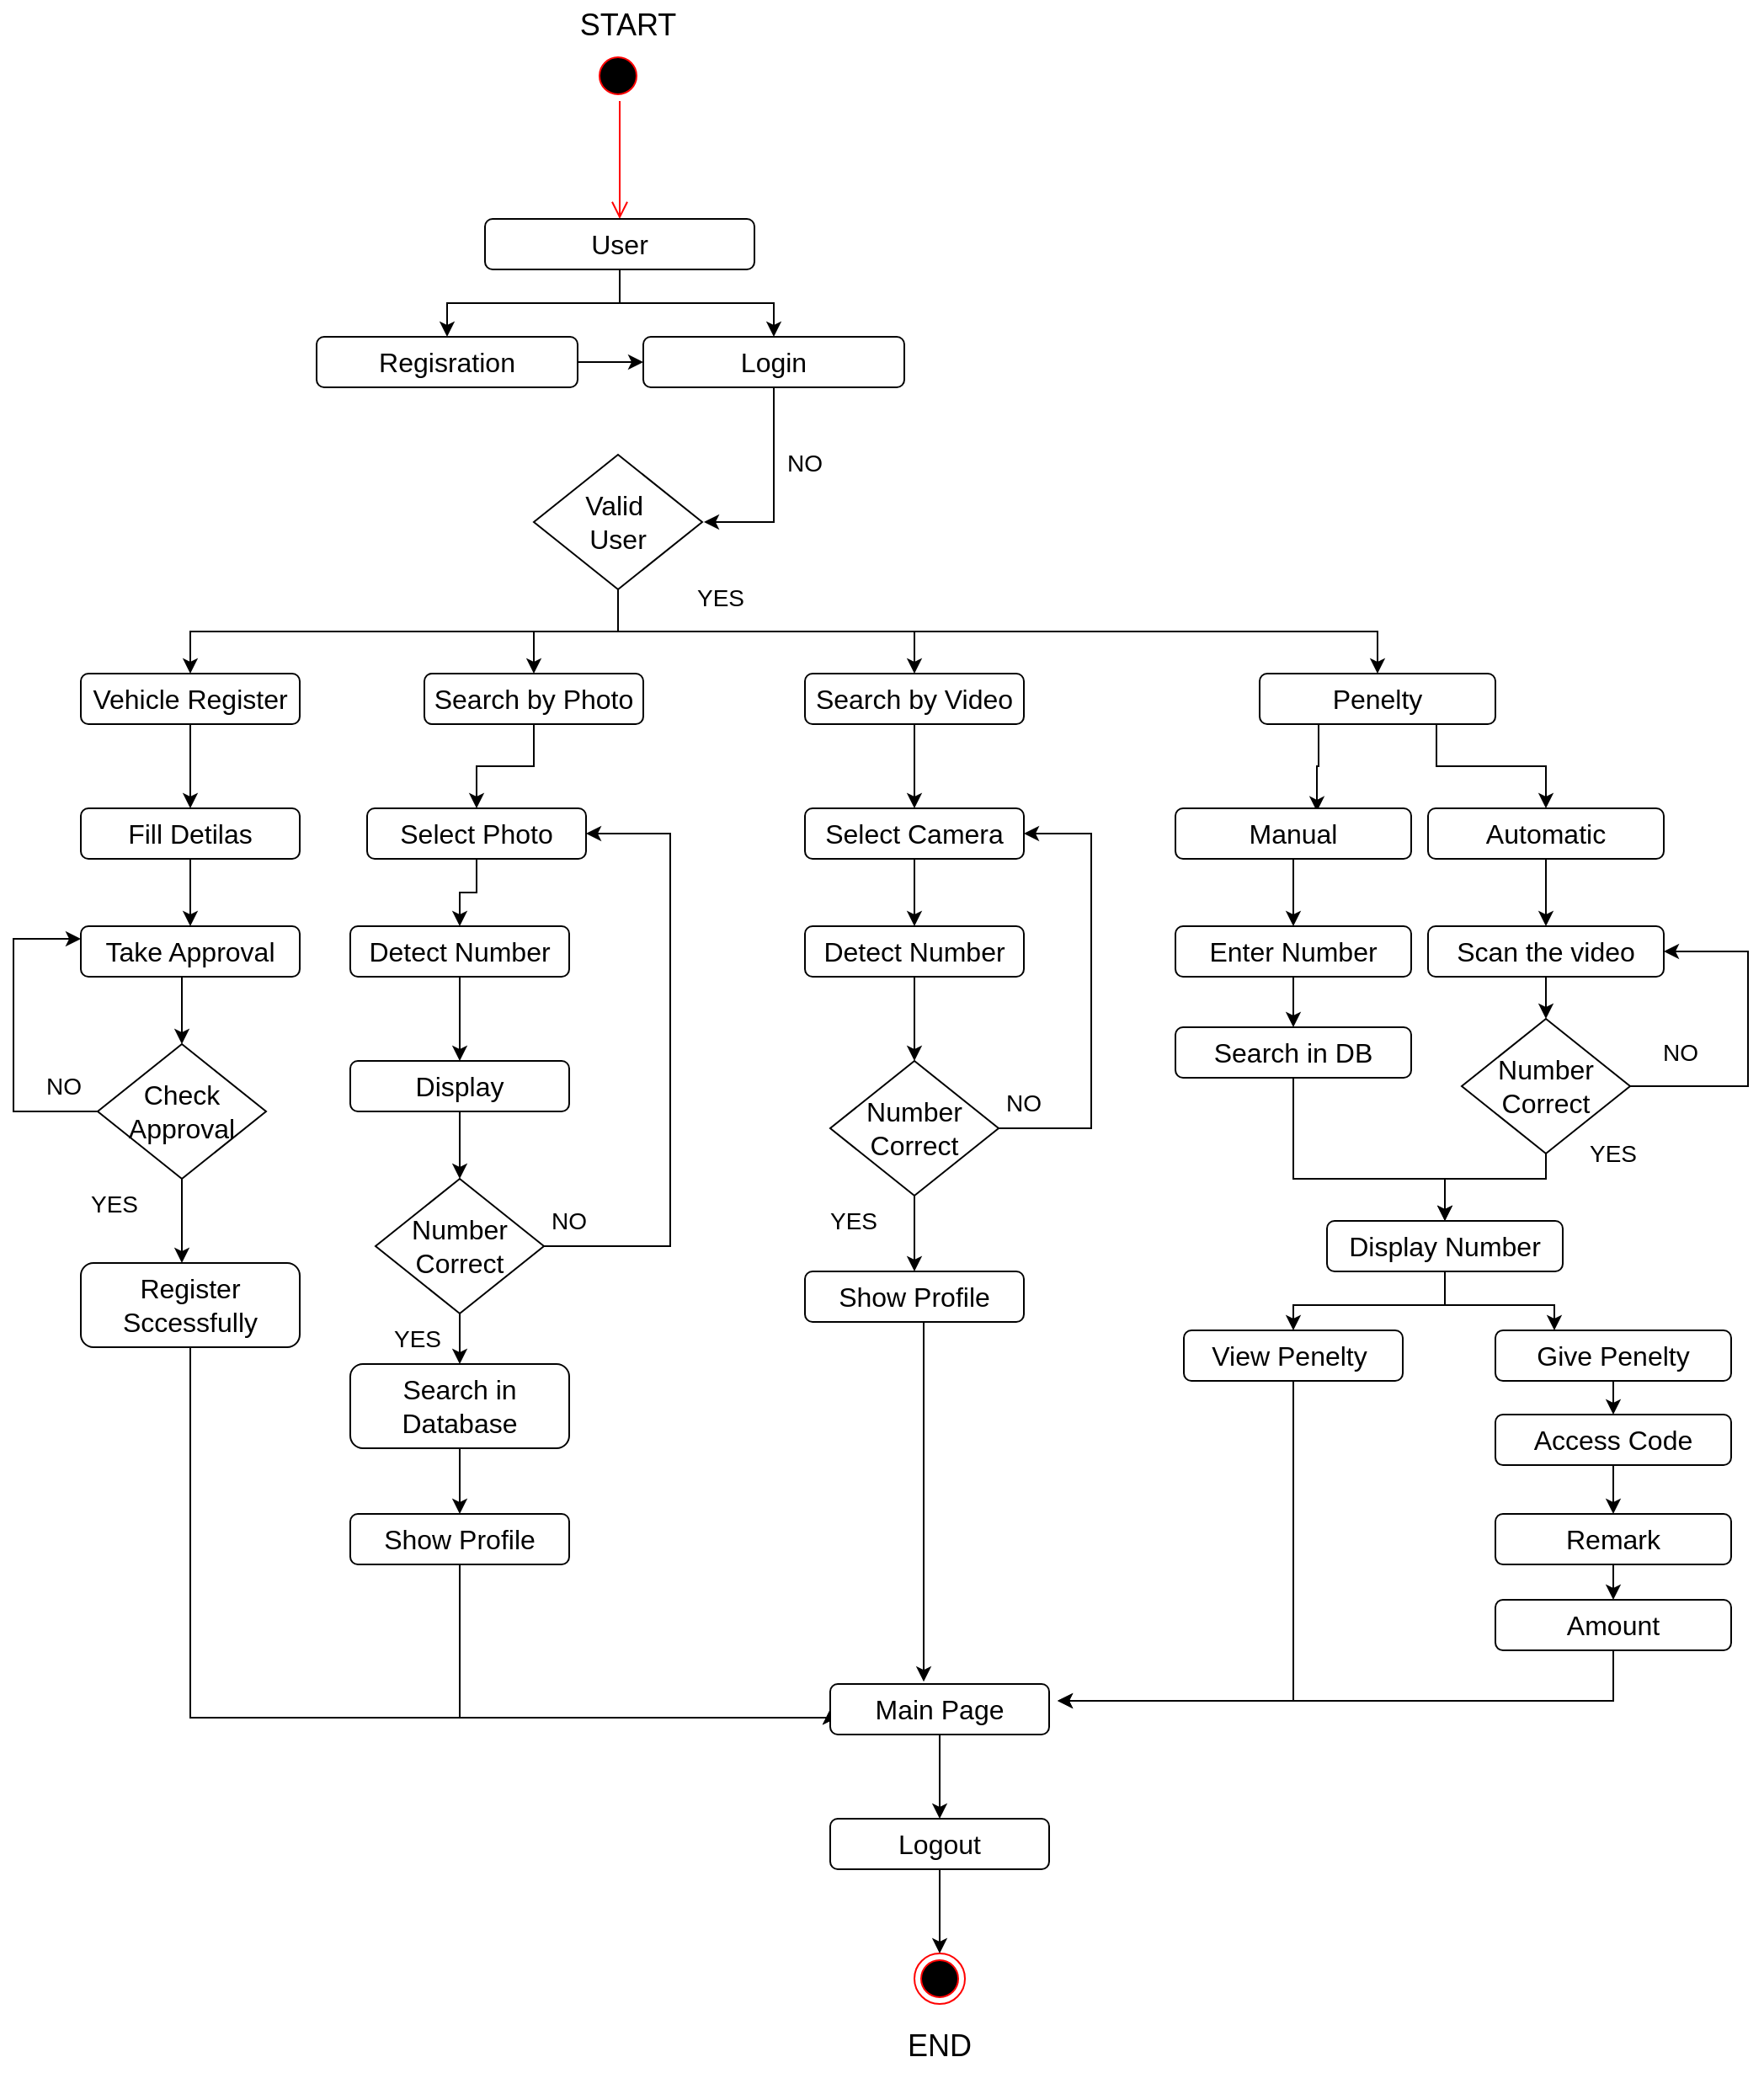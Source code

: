 <mxfile version="21.2.8" type="device">
  <diagram name="Page-1" id="jEqxyvn2wIeigiJ7zfs1">
    <mxGraphModel dx="1235" dy="740" grid="1" gridSize="10" guides="1" tooltips="1" connect="1" arrows="1" fold="1" page="1" pageScale="1" pageWidth="827" pageHeight="1169" math="0" shadow="0">
      <root>
        <mxCell id="0" />
        <mxCell id="1" parent="0" />
        <mxCell id="qfIu2EsrlmUXx97454Go-1" value="" style="ellipse;html=1;shape=startState;fillColor=#000000;strokeColor=#ff0000;" vertex="1" parent="1">
          <mxGeometry x="384" y="270" width="30" height="30" as="geometry" />
        </mxCell>
        <mxCell id="qfIu2EsrlmUXx97454Go-2" value="" style="edgeStyle=orthogonalEdgeStyle;html=1;verticalAlign=bottom;endArrow=open;endSize=8;strokeColor=#ff0000;rounded=0;entryX=0.5;entryY=0;entryDx=0;entryDy=0;" edge="1" source="qfIu2EsrlmUXx97454Go-1" parent="1" target="qfIu2EsrlmUXx97454Go-3">
          <mxGeometry relative="1" as="geometry">
            <mxPoint x="415" y="370" as="targetPoint" />
            <Array as="points">
              <mxPoint x="400" y="320" />
              <mxPoint x="400" y="320" />
            </Array>
          </mxGeometry>
        </mxCell>
        <mxCell id="qfIu2EsrlmUXx97454Go-42" style="edgeStyle=orthogonalEdgeStyle;rounded=0;orthogonalLoop=1;jettySize=auto;html=1;exitX=0.5;exitY=1;exitDx=0;exitDy=0;" edge="1" parent="1" source="qfIu2EsrlmUXx97454Go-3" target="qfIu2EsrlmUXx97454Go-4">
          <mxGeometry relative="1" as="geometry" />
        </mxCell>
        <mxCell id="qfIu2EsrlmUXx97454Go-44" style="edgeStyle=orthogonalEdgeStyle;rounded=0;orthogonalLoop=1;jettySize=auto;html=1;" edge="1" parent="1" source="qfIu2EsrlmUXx97454Go-3" target="qfIu2EsrlmUXx97454Go-5">
          <mxGeometry relative="1" as="geometry" />
        </mxCell>
        <mxCell id="qfIu2EsrlmUXx97454Go-3" value="&lt;font size=&quot;3&quot;&gt;User&lt;/font&gt;" style="rounded=1;whiteSpace=wrap;html=1;" vertex="1" parent="1">
          <mxGeometry x="320" y="370" width="160" height="30" as="geometry" />
        </mxCell>
        <mxCell id="qfIu2EsrlmUXx97454Go-45" style="edgeStyle=orthogonalEdgeStyle;rounded=0;orthogonalLoop=1;jettySize=auto;html=1;entryX=0;entryY=0.5;entryDx=0;entryDy=0;" edge="1" parent="1" source="qfIu2EsrlmUXx97454Go-4" target="qfIu2EsrlmUXx97454Go-5">
          <mxGeometry relative="1" as="geometry" />
        </mxCell>
        <mxCell id="qfIu2EsrlmUXx97454Go-4" value="&lt;font size=&quot;3&quot;&gt;Regisration&lt;/font&gt;" style="rounded=1;whiteSpace=wrap;html=1;" vertex="1" parent="1">
          <mxGeometry x="220" y="440" width="155" height="30" as="geometry" />
        </mxCell>
        <mxCell id="qfIu2EsrlmUXx97454Go-46" style="edgeStyle=orthogonalEdgeStyle;rounded=0;orthogonalLoop=1;jettySize=auto;html=1;exitX=0.5;exitY=1;exitDx=0;exitDy=0;" edge="1" parent="1" source="qfIu2EsrlmUXx97454Go-5">
          <mxGeometry relative="1" as="geometry">
            <mxPoint x="450" y="550" as="targetPoint" />
            <Array as="points">
              <mxPoint x="491" y="550" />
            </Array>
          </mxGeometry>
        </mxCell>
        <mxCell id="qfIu2EsrlmUXx97454Go-5" value="&lt;font size=&quot;3&quot;&gt;Login&lt;/font&gt;" style="rounded=1;whiteSpace=wrap;html=1;" vertex="1" parent="1">
          <mxGeometry x="414" y="440" width="155" height="30" as="geometry" />
        </mxCell>
        <mxCell id="qfIu2EsrlmUXx97454Go-49" style="edgeStyle=orthogonalEdgeStyle;rounded=0;orthogonalLoop=1;jettySize=auto;html=1;exitX=0.5;exitY=1;exitDx=0;exitDy=0;entryX=0.5;entryY=0;entryDx=0;entryDy=0;" edge="1" parent="1" source="qfIu2EsrlmUXx97454Go-6" target="qfIu2EsrlmUXx97454Go-7">
          <mxGeometry relative="1" as="geometry" />
        </mxCell>
        <mxCell id="qfIu2EsrlmUXx97454Go-50" style="edgeStyle=orthogonalEdgeStyle;rounded=0;orthogonalLoop=1;jettySize=auto;html=1;exitX=0.5;exitY=1;exitDx=0;exitDy=0;entryX=0.5;entryY=0;entryDx=0;entryDy=0;" edge="1" parent="1" source="qfIu2EsrlmUXx97454Go-6" target="qfIu2EsrlmUXx97454Go-8">
          <mxGeometry relative="1" as="geometry" />
        </mxCell>
        <mxCell id="qfIu2EsrlmUXx97454Go-51" style="edgeStyle=orthogonalEdgeStyle;rounded=0;orthogonalLoop=1;jettySize=auto;html=1;exitX=0.5;exitY=1;exitDx=0;exitDy=0;entryX=0.5;entryY=0;entryDx=0;entryDy=0;" edge="1" parent="1" source="qfIu2EsrlmUXx97454Go-6" target="qfIu2EsrlmUXx97454Go-9">
          <mxGeometry relative="1" as="geometry" />
        </mxCell>
        <mxCell id="qfIu2EsrlmUXx97454Go-52" style="edgeStyle=orthogonalEdgeStyle;rounded=0;orthogonalLoop=1;jettySize=auto;html=1;exitX=0.5;exitY=1;exitDx=0;exitDy=0;" edge="1" parent="1" source="qfIu2EsrlmUXx97454Go-6" target="qfIu2EsrlmUXx97454Go-10">
          <mxGeometry relative="1" as="geometry" />
        </mxCell>
        <mxCell id="qfIu2EsrlmUXx97454Go-6" value="&lt;font size=&quot;3&quot;&gt;Valid&amp;nbsp;&lt;br&gt;User&lt;br&gt;&lt;/font&gt;" style="rhombus;whiteSpace=wrap;html=1;" vertex="1" parent="1">
          <mxGeometry x="349" y="510" width="100" height="80" as="geometry" />
        </mxCell>
        <mxCell id="qfIu2EsrlmUXx97454Go-57" style="edgeStyle=orthogonalEdgeStyle;rounded=0;orthogonalLoop=1;jettySize=auto;html=1;exitX=0.5;exitY=1;exitDx=0;exitDy=0;entryX=0.5;entryY=0;entryDx=0;entryDy=0;" edge="1" parent="1" source="qfIu2EsrlmUXx97454Go-7" target="qfIu2EsrlmUXx97454Go-11">
          <mxGeometry relative="1" as="geometry" />
        </mxCell>
        <mxCell id="qfIu2EsrlmUXx97454Go-7" value="&lt;font size=&quot;3&quot;&gt;Vehicle Register&lt;/font&gt;" style="rounded=1;whiteSpace=wrap;html=1;" vertex="1" parent="1">
          <mxGeometry x="80" y="640" width="130" height="30" as="geometry" />
        </mxCell>
        <mxCell id="qfIu2EsrlmUXx97454Go-61" style="edgeStyle=orthogonalEdgeStyle;rounded=0;orthogonalLoop=1;jettySize=auto;html=1;exitX=0.5;exitY=1;exitDx=0;exitDy=0;entryX=0.5;entryY=0;entryDx=0;entryDy=0;" edge="1" parent="1" source="qfIu2EsrlmUXx97454Go-8" target="qfIu2EsrlmUXx97454Go-17">
          <mxGeometry relative="1" as="geometry" />
        </mxCell>
        <mxCell id="qfIu2EsrlmUXx97454Go-8" value="&lt;font size=&quot;3&quot;&gt;Search by Photo&lt;/font&gt;" style="rounded=1;whiteSpace=wrap;html=1;" vertex="1" parent="1">
          <mxGeometry x="284" y="640" width="130" height="30" as="geometry" />
        </mxCell>
        <mxCell id="qfIu2EsrlmUXx97454Go-75" style="edgeStyle=orthogonalEdgeStyle;rounded=0;orthogonalLoop=1;jettySize=auto;html=1;exitX=0.5;exitY=1;exitDx=0;exitDy=0;entryX=0.5;entryY=0;entryDx=0;entryDy=0;" edge="1" parent="1" source="qfIu2EsrlmUXx97454Go-9" target="qfIu2EsrlmUXx97454Go-27">
          <mxGeometry relative="1" as="geometry" />
        </mxCell>
        <mxCell id="qfIu2EsrlmUXx97454Go-9" value="&lt;font size=&quot;3&quot;&gt;Search by Video&lt;/font&gt;" style="rounded=1;whiteSpace=wrap;html=1;" vertex="1" parent="1">
          <mxGeometry x="510" y="640" width="130" height="30" as="geometry" />
        </mxCell>
        <mxCell id="qfIu2EsrlmUXx97454Go-82" style="edgeStyle=orthogonalEdgeStyle;rounded=0;orthogonalLoop=1;jettySize=auto;html=1;exitX=0.25;exitY=1;exitDx=0;exitDy=0;entryX=0.6;entryY=0.063;entryDx=0;entryDy=0;entryPerimeter=0;" edge="1" parent="1" source="qfIu2EsrlmUXx97454Go-10" target="qfIu2EsrlmUXx97454Go-32">
          <mxGeometry relative="1" as="geometry" />
        </mxCell>
        <mxCell id="qfIu2EsrlmUXx97454Go-83" style="edgeStyle=orthogonalEdgeStyle;rounded=0;orthogonalLoop=1;jettySize=auto;html=1;exitX=0.75;exitY=1;exitDx=0;exitDy=0;entryX=0.5;entryY=0;entryDx=0;entryDy=0;" edge="1" parent="1" source="qfIu2EsrlmUXx97454Go-10" target="qfIu2EsrlmUXx97454Go-33">
          <mxGeometry relative="1" as="geometry" />
        </mxCell>
        <mxCell id="qfIu2EsrlmUXx97454Go-10" value="&lt;font size=&quot;3&quot;&gt;Penelty&lt;/font&gt;" style="rounded=1;whiteSpace=wrap;html=1;" vertex="1" parent="1">
          <mxGeometry x="780" y="640" width="140" height="30" as="geometry" />
        </mxCell>
        <mxCell id="qfIu2EsrlmUXx97454Go-56" style="edgeStyle=orthogonalEdgeStyle;rounded=0;orthogonalLoop=1;jettySize=auto;html=1;exitX=0.5;exitY=1;exitDx=0;exitDy=0;entryX=0.5;entryY=0;entryDx=0;entryDy=0;" edge="1" parent="1" source="qfIu2EsrlmUXx97454Go-11" target="qfIu2EsrlmUXx97454Go-12">
          <mxGeometry relative="1" as="geometry" />
        </mxCell>
        <mxCell id="qfIu2EsrlmUXx97454Go-11" value="&lt;font size=&quot;3&quot;&gt;Fill Detilas&lt;/font&gt;" style="rounded=1;whiteSpace=wrap;html=1;" vertex="1" parent="1">
          <mxGeometry x="80" y="720" width="130" height="30" as="geometry" />
        </mxCell>
        <mxCell id="qfIu2EsrlmUXx97454Go-55" style="edgeStyle=orthogonalEdgeStyle;rounded=0;orthogonalLoop=1;jettySize=auto;html=1;exitX=0.5;exitY=1;exitDx=0;exitDy=0;entryX=0.5;entryY=0;entryDx=0;entryDy=0;" edge="1" parent="1" source="qfIu2EsrlmUXx97454Go-12" target="qfIu2EsrlmUXx97454Go-53">
          <mxGeometry relative="1" as="geometry">
            <Array as="points">
              <mxPoint x="140" y="820" />
            </Array>
          </mxGeometry>
        </mxCell>
        <mxCell id="qfIu2EsrlmUXx97454Go-12" value="&lt;font size=&quot;3&quot;&gt;Take Approval&lt;/font&gt;" style="rounded=1;whiteSpace=wrap;html=1;" vertex="1" parent="1">
          <mxGeometry x="80" y="790" width="130" height="30" as="geometry" />
        </mxCell>
        <mxCell id="qfIu2EsrlmUXx97454Go-100" style="edgeStyle=orthogonalEdgeStyle;rounded=0;orthogonalLoop=1;jettySize=auto;html=1;exitX=0.5;exitY=1;exitDx=0;exitDy=0;entryX=0;entryY=0.5;entryDx=0;entryDy=0;" edge="1" parent="1" source="qfIu2EsrlmUXx97454Go-14" target="qfIu2EsrlmUXx97454Go-99">
          <mxGeometry relative="1" as="geometry">
            <Array as="points">
              <mxPoint x="145" y="1260" />
              <mxPoint x="525" y="1260" />
            </Array>
          </mxGeometry>
        </mxCell>
        <mxCell id="qfIu2EsrlmUXx97454Go-14" value="&lt;font size=&quot;3&quot;&gt;Register Sccessfully&lt;/font&gt;" style="rounded=1;whiteSpace=wrap;html=1;" vertex="1" parent="1">
          <mxGeometry x="80" y="990" width="130" height="50" as="geometry" />
        </mxCell>
        <mxCell id="qfIu2EsrlmUXx97454Go-62" style="edgeStyle=orthogonalEdgeStyle;rounded=0;orthogonalLoop=1;jettySize=auto;html=1;exitX=0.5;exitY=1;exitDx=0;exitDy=0;entryX=0.5;entryY=0;entryDx=0;entryDy=0;" edge="1" parent="1" source="qfIu2EsrlmUXx97454Go-17" target="qfIu2EsrlmUXx97454Go-21">
          <mxGeometry relative="1" as="geometry" />
        </mxCell>
        <mxCell id="qfIu2EsrlmUXx97454Go-17" value="&lt;font size=&quot;3&quot;&gt;Select Photo&lt;/font&gt;" style="rounded=1;whiteSpace=wrap;html=1;" vertex="1" parent="1">
          <mxGeometry x="250" y="720" width="130" height="30" as="geometry" />
        </mxCell>
        <mxCell id="qfIu2EsrlmUXx97454Go-64" style="edgeStyle=orthogonalEdgeStyle;rounded=0;orthogonalLoop=1;jettySize=auto;html=1;exitX=0.5;exitY=1;exitDx=0;exitDy=0;entryX=0.5;entryY=0;entryDx=0;entryDy=0;" edge="1" parent="1" source="qfIu2EsrlmUXx97454Go-20" target="qfIu2EsrlmUXx97454Go-22">
          <mxGeometry relative="1" as="geometry" />
        </mxCell>
        <mxCell id="qfIu2EsrlmUXx97454Go-20" value="&lt;font size=&quot;3&quot;&gt;Display&lt;/font&gt;" style="rounded=1;whiteSpace=wrap;html=1;" vertex="1" parent="1">
          <mxGeometry x="240" y="870" width="130" height="30" as="geometry" />
        </mxCell>
        <mxCell id="qfIu2EsrlmUXx97454Go-63" style="edgeStyle=orthogonalEdgeStyle;rounded=0;orthogonalLoop=1;jettySize=auto;html=1;exitX=0.5;exitY=1;exitDx=0;exitDy=0;entryX=0.5;entryY=0;entryDx=0;entryDy=0;" edge="1" parent="1" source="qfIu2EsrlmUXx97454Go-21" target="qfIu2EsrlmUXx97454Go-20">
          <mxGeometry relative="1" as="geometry" />
        </mxCell>
        <mxCell id="qfIu2EsrlmUXx97454Go-21" value="&lt;font size=&quot;3&quot;&gt;Detect Number&lt;/font&gt;" style="rounded=1;whiteSpace=wrap;html=1;" vertex="1" parent="1">
          <mxGeometry x="240" y="790" width="130" height="30" as="geometry" />
        </mxCell>
        <mxCell id="qfIu2EsrlmUXx97454Go-65" style="edgeStyle=orthogonalEdgeStyle;rounded=0;orthogonalLoop=1;jettySize=auto;html=1;exitX=0.5;exitY=1;exitDx=0;exitDy=0;entryX=0.5;entryY=0;entryDx=0;entryDy=0;" edge="1" parent="1" source="qfIu2EsrlmUXx97454Go-22" target="qfIu2EsrlmUXx97454Go-23">
          <mxGeometry relative="1" as="geometry" />
        </mxCell>
        <mxCell id="qfIu2EsrlmUXx97454Go-67" style="edgeStyle=orthogonalEdgeStyle;rounded=0;orthogonalLoop=1;jettySize=auto;html=1;exitX=1;exitY=0.5;exitDx=0;exitDy=0;entryX=1;entryY=0.5;entryDx=0;entryDy=0;" edge="1" parent="1" source="qfIu2EsrlmUXx97454Go-22" target="qfIu2EsrlmUXx97454Go-17">
          <mxGeometry relative="1" as="geometry">
            <Array as="points">
              <mxPoint x="430" y="980" />
              <mxPoint x="430" y="735" />
            </Array>
          </mxGeometry>
        </mxCell>
        <mxCell id="qfIu2EsrlmUXx97454Go-22" value="&lt;font size=&quot;3&quot;&gt;Number&lt;br&gt;Correct&lt;br&gt;&lt;/font&gt;" style="rhombus;whiteSpace=wrap;html=1;" vertex="1" parent="1">
          <mxGeometry x="255" y="940" width="100" height="80" as="geometry" />
        </mxCell>
        <mxCell id="qfIu2EsrlmUXx97454Go-66" style="edgeStyle=orthogonalEdgeStyle;rounded=0;orthogonalLoop=1;jettySize=auto;html=1;exitX=0.5;exitY=1;exitDx=0;exitDy=0;entryX=0.5;entryY=0;entryDx=0;entryDy=0;" edge="1" parent="1" source="qfIu2EsrlmUXx97454Go-23" target="qfIu2EsrlmUXx97454Go-24">
          <mxGeometry relative="1" as="geometry" />
        </mxCell>
        <mxCell id="qfIu2EsrlmUXx97454Go-23" value="&lt;font size=&quot;3&quot;&gt;Search in Database&lt;/font&gt;" style="rounded=1;whiteSpace=wrap;html=1;" vertex="1" parent="1">
          <mxGeometry x="240" y="1050" width="130" height="50" as="geometry" />
        </mxCell>
        <mxCell id="qfIu2EsrlmUXx97454Go-101" style="edgeStyle=orthogonalEdgeStyle;rounded=0;orthogonalLoop=1;jettySize=auto;html=1;exitX=0.5;exitY=1;exitDx=0;exitDy=0;entryX=0;entryY=0.5;entryDx=0;entryDy=0;" edge="1" parent="1" source="qfIu2EsrlmUXx97454Go-24" target="qfIu2EsrlmUXx97454Go-99">
          <mxGeometry relative="1" as="geometry">
            <mxPoint x="490" y="1250" as="targetPoint" />
            <Array as="points">
              <mxPoint x="305" y="1260" />
              <mxPoint x="525" y="1260" />
            </Array>
          </mxGeometry>
        </mxCell>
        <mxCell id="qfIu2EsrlmUXx97454Go-24" value="&lt;font size=&quot;3&quot;&gt;Show Profile&lt;/font&gt;" style="rounded=1;whiteSpace=wrap;html=1;" vertex="1" parent="1">
          <mxGeometry x="240" y="1139" width="130" height="30" as="geometry" />
        </mxCell>
        <mxCell id="qfIu2EsrlmUXx97454Go-77" style="edgeStyle=orthogonalEdgeStyle;rounded=0;orthogonalLoop=1;jettySize=auto;html=1;exitX=0.5;exitY=1;exitDx=0;exitDy=0;entryX=0.5;entryY=0;entryDx=0;entryDy=0;" edge="1" parent="1" source="qfIu2EsrlmUXx97454Go-26" target="qfIu2EsrlmUXx97454Go-28">
          <mxGeometry relative="1" as="geometry" />
        </mxCell>
        <mxCell id="qfIu2EsrlmUXx97454Go-26" value="&lt;font size=&quot;3&quot;&gt;Detect Number&lt;/font&gt;" style="rounded=1;whiteSpace=wrap;html=1;" vertex="1" parent="1">
          <mxGeometry x="510" y="790" width="130" height="30" as="geometry" />
        </mxCell>
        <mxCell id="qfIu2EsrlmUXx97454Go-76" style="edgeStyle=orthogonalEdgeStyle;rounded=0;orthogonalLoop=1;jettySize=auto;html=1;exitX=0.5;exitY=1;exitDx=0;exitDy=0;entryX=0.5;entryY=0;entryDx=0;entryDy=0;" edge="1" parent="1" source="qfIu2EsrlmUXx97454Go-27" target="qfIu2EsrlmUXx97454Go-26">
          <mxGeometry relative="1" as="geometry" />
        </mxCell>
        <mxCell id="qfIu2EsrlmUXx97454Go-27" value="&lt;font size=&quot;3&quot;&gt;Select Camera&lt;/font&gt;" style="rounded=1;whiteSpace=wrap;html=1;" vertex="1" parent="1">
          <mxGeometry x="510" y="720" width="130" height="30" as="geometry" />
        </mxCell>
        <mxCell id="qfIu2EsrlmUXx97454Go-80" style="edgeStyle=orthogonalEdgeStyle;rounded=0;orthogonalLoop=1;jettySize=auto;html=1;exitX=0.5;exitY=1;exitDx=0;exitDy=0;entryX=0.5;entryY=0;entryDx=0;entryDy=0;" edge="1" parent="1" source="qfIu2EsrlmUXx97454Go-28" target="qfIu2EsrlmUXx97454Go-30">
          <mxGeometry relative="1" as="geometry" />
        </mxCell>
        <mxCell id="qfIu2EsrlmUXx97454Go-28" value="&lt;font size=&quot;3&quot;&gt;Number&lt;br&gt;Correct&lt;br&gt;&lt;/font&gt;" style="rhombus;whiteSpace=wrap;html=1;" vertex="1" parent="1">
          <mxGeometry x="525" y="870" width="100" height="80" as="geometry" />
        </mxCell>
        <mxCell id="qfIu2EsrlmUXx97454Go-102" style="edgeStyle=orthogonalEdgeStyle;rounded=0;orthogonalLoop=1;jettySize=auto;html=1;exitX=0.5;exitY=1;exitDx=0;exitDy=0;entryX=0.427;entryY=-0.047;entryDx=0;entryDy=0;entryPerimeter=0;" edge="1" parent="1" source="qfIu2EsrlmUXx97454Go-30" target="qfIu2EsrlmUXx97454Go-99">
          <mxGeometry relative="1" as="geometry">
            <Array as="points">
              <mxPoint x="580" y="1025" />
            </Array>
          </mxGeometry>
        </mxCell>
        <mxCell id="qfIu2EsrlmUXx97454Go-30" value="&lt;font size=&quot;3&quot;&gt;Show Profile&lt;/font&gt;" style="rounded=1;whiteSpace=wrap;html=1;" vertex="1" parent="1">
          <mxGeometry x="510" y="995" width="130" height="30" as="geometry" />
        </mxCell>
        <mxCell id="qfIu2EsrlmUXx97454Go-84" style="edgeStyle=orthogonalEdgeStyle;rounded=0;orthogonalLoop=1;jettySize=auto;html=1;exitX=0.5;exitY=1;exitDx=0;exitDy=0;entryX=0.5;entryY=0;entryDx=0;entryDy=0;" edge="1" parent="1" source="qfIu2EsrlmUXx97454Go-32" target="qfIu2EsrlmUXx97454Go-70">
          <mxGeometry relative="1" as="geometry" />
        </mxCell>
        <mxCell id="qfIu2EsrlmUXx97454Go-32" value="&lt;font size=&quot;3&quot;&gt;Manual&lt;/font&gt;" style="rounded=1;whiteSpace=wrap;html=1;" vertex="1" parent="1">
          <mxGeometry x="730" y="720" width="140" height="30" as="geometry" />
        </mxCell>
        <mxCell id="qfIu2EsrlmUXx97454Go-86" style="edgeStyle=orthogonalEdgeStyle;rounded=0;orthogonalLoop=1;jettySize=auto;html=1;exitX=0.5;exitY=1;exitDx=0;exitDy=0;entryX=0.5;entryY=0;entryDx=0;entryDy=0;" edge="1" parent="1" source="qfIu2EsrlmUXx97454Go-33" target="qfIu2EsrlmUXx97454Go-71">
          <mxGeometry relative="1" as="geometry">
            <mxPoint x="949.706" y="780" as="targetPoint" />
          </mxGeometry>
        </mxCell>
        <mxCell id="qfIu2EsrlmUXx97454Go-33" value="&lt;font size=&quot;3&quot;&gt;Automatic&lt;/font&gt;" style="rounded=1;whiteSpace=wrap;html=1;" vertex="1" parent="1">
          <mxGeometry x="880" y="720" width="140" height="30" as="geometry" />
        </mxCell>
        <mxCell id="qfIu2EsrlmUXx97454Go-89" style="edgeStyle=orthogonalEdgeStyle;rounded=0;orthogonalLoop=1;jettySize=auto;html=1;exitX=0.5;exitY=1;exitDx=0;exitDy=0;entryX=0.5;entryY=0;entryDx=0;entryDy=0;" edge="1" parent="1" source="qfIu2EsrlmUXx97454Go-34" target="qfIu2EsrlmUXx97454Go-35">
          <mxGeometry relative="1" as="geometry">
            <mxPoint x="890" y="960" as="targetPoint" />
            <Array as="points">
              <mxPoint x="800" y="940" />
              <mxPoint x="890" y="940" />
            </Array>
          </mxGeometry>
        </mxCell>
        <mxCell id="qfIu2EsrlmUXx97454Go-34" value="&lt;font size=&quot;3&quot;&gt;Search in DB&lt;/font&gt;" style="rounded=1;whiteSpace=wrap;html=1;" vertex="1" parent="1">
          <mxGeometry x="730" y="850" width="140" height="30" as="geometry" />
        </mxCell>
        <mxCell id="qfIu2EsrlmUXx97454Go-93" style="edgeStyle=orthogonalEdgeStyle;rounded=0;orthogonalLoop=1;jettySize=auto;html=1;exitX=0.5;exitY=1;exitDx=0;exitDy=0;entryX=0.5;entryY=0;entryDx=0;entryDy=0;" edge="1" parent="1" source="qfIu2EsrlmUXx97454Go-35" target="qfIu2EsrlmUXx97454Go-39">
          <mxGeometry relative="1" as="geometry" />
        </mxCell>
        <mxCell id="qfIu2EsrlmUXx97454Go-95" style="edgeStyle=orthogonalEdgeStyle;rounded=0;orthogonalLoop=1;jettySize=auto;html=1;exitX=0.5;exitY=1;exitDx=0;exitDy=0;entryX=0.25;entryY=0;entryDx=0;entryDy=0;" edge="1" parent="1" source="qfIu2EsrlmUXx97454Go-35" target="qfIu2EsrlmUXx97454Go-72">
          <mxGeometry relative="1" as="geometry" />
        </mxCell>
        <mxCell id="qfIu2EsrlmUXx97454Go-35" value="&lt;font size=&quot;3&quot;&gt;Display Number&lt;/font&gt;" style="rounded=1;whiteSpace=wrap;html=1;" vertex="1" parent="1">
          <mxGeometry x="820" y="965" width="140" height="30" as="geometry" />
        </mxCell>
        <mxCell id="qfIu2EsrlmUXx97454Go-88" style="edgeStyle=orthogonalEdgeStyle;rounded=0;orthogonalLoop=1;jettySize=auto;html=1;exitX=0.5;exitY=1;exitDx=0;exitDy=0;entryX=0.5;entryY=0;entryDx=0;entryDy=0;" edge="1" parent="1" source="qfIu2EsrlmUXx97454Go-38" target="qfIu2EsrlmUXx97454Go-35">
          <mxGeometry relative="1" as="geometry">
            <Array as="points">
              <mxPoint x="950" y="940" />
              <mxPoint x="890" y="940" />
            </Array>
          </mxGeometry>
        </mxCell>
        <mxCell id="qfIu2EsrlmUXx97454Go-92" style="edgeStyle=orthogonalEdgeStyle;rounded=0;orthogonalLoop=1;jettySize=auto;html=1;exitX=1;exitY=0.5;exitDx=0;exitDy=0;entryX=1;entryY=0.5;entryDx=0;entryDy=0;" edge="1" parent="1" source="qfIu2EsrlmUXx97454Go-38" target="qfIu2EsrlmUXx97454Go-71">
          <mxGeometry relative="1" as="geometry">
            <Array as="points">
              <mxPoint x="1070" y="885" />
              <mxPoint x="1070" y="805" />
            </Array>
          </mxGeometry>
        </mxCell>
        <mxCell id="qfIu2EsrlmUXx97454Go-38" value="&lt;font size=&quot;3&quot;&gt;Number&lt;br&gt;Correct&lt;br&gt;&lt;/font&gt;" style="rhombus;whiteSpace=wrap;html=1;" vertex="1" parent="1">
          <mxGeometry x="900" y="845" width="100" height="80" as="geometry" />
        </mxCell>
        <mxCell id="qfIu2EsrlmUXx97454Go-103" style="edgeStyle=orthogonalEdgeStyle;rounded=0;orthogonalLoop=1;jettySize=auto;html=1;exitX=0.5;exitY=1;exitDx=0;exitDy=0;" edge="1" parent="1" source="qfIu2EsrlmUXx97454Go-39">
          <mxGeometry relative="1" as="geometry">
            <mxPoint x="660" y="1250" as="targetPoint" />
            <Array as="points">
              <mxPoint x="800" y="1250" />
            </Array>
          </mxGeometry>
        </mxCell>
        <mxCell id="qfIu2EsrlmUXx97454Go-39" value="&lt;font size=&quot;3&quot;&gt;View Penelty&amp;nbsp;&lt;/font&gt;" style="rounded=1;whiteSpace=wrap;html=1;" vertex="1" parent="1">
          <mxGeometry x="735" y="1030" width="130" height="30" as="geometry" />
        </mxCell>
        <mxCell id="qfIu2EsrlmUXx97454Go-98" style="edgeStyle=orthogonalEdgeStyle;rounded=0;orthogonalLoop=1;jettySize=auto;html=1;exitX=0.5;exitY=1;exitDx=0;exitDy=0;entryX=0.5;entryY=0;entryDx=0;entryDy=0;" edge="1" parent="1" source="qfIu2EsrlmUXx97454Go-40" target="qfIu2EsrlmUXx97454Go-74">
          <mxGeometry relative="1" as="geometry" />
        </mxCell>
        <mxCell id="qfIu2EsrlmUXx97454Go-40" value="&lt;font size=&quot;3&quot;&gt;Remark&lt;/font&gt;" style="rounded=1;whiteSpace=wrap;html=1;" vertex="1" parent="1">
          <mxGeometry x="920" y="1139" width="140" height="30" as="geometry" />
        </mxCell>
        <mxCell id="qfIu2EsrlmUXx97454Go-41" value="&lt;span style=&quot;font-size: 18px;&quot;&gt;START&lt;/span&gt;" style="text;html=1;strokeColor=none;fillColor=none;align=center;verticalAlign=middle;whiteSpace=wrap;rounded=0;" vertex="1" parent="1">
          <mxGeometry x="375" y="240" width="60" height="30" as="geometry" />
        </mxCell>
        <mxCell id="qfIu2EsrlmUXx97454Go-47" value="&lt;font style=&quot;font-size: 14px;&quot;&gt;NO&lt;/font&gt;" style="text;html=1;strokeColor=none;fillColor=none;align=center;verticalAlign=middle;whiteSpace=wrap;rounded=0;" vertex="1" parent="1">
          <mxGeometry x="480" y="500" width="60" height="30" as="geometry" />
        </mxCell>
        <mxCell id="qfIu2EsrlmUXx97454Go-48" value="&lt;font style=&quot;font-size: 14px;&quot;&gt;YES&lt;/font&gt;" style="text;html=1;strokeColor=none;fillColor=none;align=center;verticalAlign=middle;whiteSpace=wrap;rounded=0;" vertex="1" parent="1">
          <mxGeometry x="430" y="580" width="60" height="30" as="geometry" />
        </mxCell>
        <mxCell id="qfIu2EsrlmUXx97454Go-54" style="edgeStyle=orthogonalEdgeStyle;rounded=0;orthogonalLoop=1;jettySize=auto;html=1;entryX=0;entryY=0.25;entryDx=0;entryDy=0;" edge="1" parent="1" source="qfIu2EsrlmUXx97454Go-53" target="qfIu2EsrlmUXx97454Go-12">
          <mxGeometry relative="1" as="geometry">
            <Array as="points">
              <mxPoint x="40" y="900" />
              <mxPoint x="40" y="798" />
            </Array>
          </mxGeometry>
        </mxCell>
        <mxCell id="qfIu2EsrlmUXx97454Go-60" style="edgeStyle=orthogonalEdgeStyle;rounded=0;orthogonalLoop=1;jettySize=auto;html=1;exitX=0.5;exitY=1;exitDx=0;exitDy=0;" edge="1" parent="1" source="qfIu2EsrlmUXx97454Go-53">
          <mxGeometry relative="1" as="geometry">
            <mxPoint x="140" y="990" as="targetPoint" />
            <Array as="points">
              <mxPoint x="140" y="990" />
            </Array>
          </mxGeometry>
        </mxCell>
        <mxCell id="qfIu2EsrlmUXx97454Go-53" value="&lt;font size=&quot;3&quot;&gt;Check&lt;br&gt;Approval&lt;br&gt;&lt;/font&gt;" style="rhombus;whiteSpace=wrap;html=1;" vertex="1" parent="1">
          <mxGeometry x="90" y="860" width="100" height="80" as="geometry" />
        </mxCell>
        <mxCell id="qfIu2EsrlmUXx97454Go-58" value="&lt;font style=&quot;font-size: 14px;&quot;&gt;NO&lt;/font&gt;" style="text;html=1;strokeColor=none;fillColor=none;align=center;verticalAlign=middle;whiteSpace=wrap;rounded=0;" vertex="1" parent="1">
          <mxGeometry x="40" y="870" width="60" height="30" as="geometry" />
        </mxCell>
        <mxCell id="qfIu2EsrlmUXx97454Go-59" value="&lt;font style=&quot;font-size: 14px;&quot;&gt;YES&lt;/font&gt;" style="text;html=1;strokeColor=none;fillColor=none;align=center;verticalAlign=middle;whiteSpace=wrap;rounded=0;" vertex="1" parent="1">
          <mxGeometry x="70" y="940" width="60" height="30" as="geometry" />
        </mxCell>
        <mxCell id="qfIu2EsrlmUXx97454Go-68" value="&lt;font style=&quot;font-size: 14px;&quot;&gt;NO&lt;/font&gt;" style="text;html=1;strokeColor=none;fillColor=none;align=center;verticalAlign=middle;whiteSpace=wrap;rounded=0;" vertex="1" parent="1">
          <mxGeometry x="340" y="950" width="60" height="30" as="geometry" />
        </mxCell>
        <mxCell id="qfIu2EsrlmUXx97454Go-69" value="&lt;font style=&quot;font-size: 14px;&quot;&gt;YES&lt;/font&gt;" style="text;html=1;strokeColor=none;fillColor=none;align=center;verticalAlign=middle;whiteSpace=wrap;rounded=0;" vertex="1" parent="1">
          <mxGeometry x="250" y="1020" width="60" height="30" as="geometry" />
        </mxCell>
        <mxCell id="qfIu2EsrlmUXx97454Go-85" style="edgeStyle=orthogonalEdgeStyle;rounded=0;orthogonalLoop=1;jettySize=auto;html=1;exitX=0.5;exitY=1;exitDx=0;exitDy=0;" edge="1" parent="1" source="qfIu2EsrlmUXx97454Go-70" target="qfIu2EsrlmUXx97454Go-34">
          <mxGeometry relative="1" as="geometry" />
        </mxCell>
        <mxCell id="qfIu2EsrlmUXx97454Go-70" value="&lt;font size=&quot;3&quot;&gt;Enter Number&lt;/font&gt;" style="rounded=1;whiteSpace=wrap;html=1;" vertex="1" parent="1">
          <mxGeometry x="730" y="790" width="140" height="30" as="geometry" />
        </mxCell>
        <mxCell id="qfIu2EsrlmUXx97454Go-87" style="edgeStyle=orthogonalEdgeStyle;rounded=0;orthogonalLoop=1;jettySize=auto;html=1;exitX=0.5;exitY=1;exitDx=0;exitDy=0;entryX=0.5;entryY=0;entryDx=0;entryDy=0;" edge="1" parent="1" source="qfIu2EsrlmUXx97454Go-71" target="qfIu2EsrlmUXx97454Go-38">
          <mxGeometry relative="1" as="geometry" />
        </mxCell>
        <mxCell id="qfIu2EsrlmUXx97454Go-71" value="&lt;font size=&quot;3&quot;&gt;Scan the video&lt;/font&gt;" style="rounded=1;whiteSpace=wrap;html=1;" vertex="1" parent="1">
          <mxGeometry x="880" y="790" width="140" height="30" as="geometry" />
        </mxCell>
        <mxCell id="qfIu2EsrlmUXx97454Go-96" style="edgeStyle=orthogonalEdgeStyle;rounded=0;orthogonalLoop=1;jettySize=auto;html=1;exitX=0.5;exitY=1;exitDx=0;exitDy=0;entryX=0.5;entryY=0;entryDx=0;entryDy=0;" edge="1" parent="1" source="qfIu2EsrlmUXx97454Go-72" target="qfIu2EsrlmUXx97454Go-73">
          <mxGeometry relative="1" as="geometry" />
        </mxCell>
        <mxCell id="qfIu2EsrlmUXx97454Go-72" value="&lt;font size=&quot;3&quot;&gt;Give Penelty&lt;/font&gt;" style="rounded=1;whiteSpace=wrap;html=1;" vertex="1" parent="1">
          <mxGeometry x="920" y="1030" width="140" height="30" as="geometry" />
        </mxCell>
        <mxCell id="qfIu2EsrlmUXx97454Go-97" style="edgeStyle=orthogonalEdgeStyle;rounded=0;orthogonalLoop=1;jettySize=auto;html=1;exitX=0.5;exitY=1;exitDx=0;exitDy=0;entryX=0.5;entryY=0;entryDx=0;entryDy=0;" edge="1" parent="1" source="qfIu2EsrlmUXx97454Go-73" target="qfIu2EsrlmUXx97454Go-40">
          <mxGeometry relative="1" as="geometry" />
        </mxCell>
        <mxCell id="qfIu2EsrlmUXx97454Go-73" value="&lt;font size=&quot;3&quot;&gt;Access Code&lt;/font&gt;" style="rounded=1;whiteSpace=wrap;html=1;" vertex="1" parent="1">
          <mxGeometry x="920" y="1080" width="140" height="30" as="geometry" />
        </mxCell>
        <mxCell id="qfIu2EsrlmUXx97454Go-104" style="edgeStyle=orthogonalEdgeStyle;rounded=0;orthogonalLoop=1;jettySize=auto;html=1;exitX=0.5;exitY=1;exitDx=0;exitDy=0;" edge="1" parent="1" source="qfIu2EsrlmUXx97454Go-74">
          <mxGeometry relative="1" as="geometry">
            <mxPoint x="660" y="1250" as="targetPoint" />
            <Array as="points">
              <mxPoint x="990" y="1250" />
            </Array>
          </mxGeometry>
        </mxCell>
        <mxCell id="qfIu2EsrlmUXx97454Go-74" value="&lt;font size=&quot;3&quot;&gt;Amount&lt;/font&gt;" style="rounded=1;whiteSpace=wrap;html=1;" vertex="1" parent="1">
          <mxGeometry x="920" y="1190" width="140" height="30" as="geometry" />
        </mxCell>
        <mxCell id="qfIu2EsrlmUXx97454Go-81" style="edgeStyle=orthogonalEdgeStyle;rounded=0;orthogonalLoop=1;jettySize=auto;html=1;exitX=0.25;exitY=1;exitDx=0;exitDy=0;entryX=1;entryY=0.5;entryDx=0;entryDy=0;" edge="1" parent="1" source="qfIu2EsrlmUXx97454Go-78" target="qfIu2EsrlmUXx97454Go-27">
          <mxGeometry relative="1" as="geometry">
            <Array as="points">
              <mxPoint x="680" y="910" />
              <mxPoint x="680" y="735" />
            </Array>
          </mxGeometry>
        </mxCell>
        <mxCell id="qfIu2EsrlmUXx97454Go-78" value="&lt;font style=&quot;font-size: 14px;&quot;&gt;NO&lt;/font&gt;" style="text;html=1;strokeColor=none;fillColor=none;align=center;verticalAlign=middle;whiteSpace=wrap;rounded=0;" vertex="1" parent="1">
          <mxGeometry x="610" y="880" width="60" height="30" as="geometry" />
        </mxCell>
        <mxCell id="qfIu2EsrlmUXx97454Go-79" value="&lt;font style=&quot;font-size: 14px;&quot;&gt;YES&lt;/font&gt;" style="text;html=1;strokeColor=none;fillColor=none;align=center;verticalAlign=middle;whiteSpace=wrap;rounded=0;" vertex="1" parent="1">
          <mxGeometry x="509" y="950" width="60" height="30" as="geometry" />
        </mxCell>
        <mxCell id="qfIu2EsrlmUXx97454Go-90" value="&lt;font style=&quot;font-size: 14px;&quot;&gt;YES&lt;/font&gt;" style="text;html=1;strokeColor=none;fillColor=none;align=center;verticalAlign=middle;whiteSpace=wrap;rounded=0;" vertex="1" parent="1">
          <mxGeometry x="960" y="910" width="60" height="30" as="geometry" />
        </mxCell>
        <mxCell id="qfIu2EsrlmUXx97454Go-91" value="&lt;font style=&quot;font-size: 14px;&quot;&gt;NO&lt;/font&gt;" style="text;html=1;strokeColor=none;fillColor=none;align=center;verticalAlign=middle;whiteSpace=wrap;rounded=0;" vertex="1" parent="1">
          <mxGeometry x="1000" y="850" width="60" height="30" as="geometry" />
        </mxCell>
        <mxCell id="qfIu2EsrlmUXx97454Go-107" style="edgeStyle=orthogonalEdgeStyle;rounded=0;orthogonalLoop=1;jettySize=auto;html=1;exitX=0.5;exitY=1;exitDx=0;exitDy=0;entryX=0.5;entryY=0;entryDx=0;entryDy=0;" edge="1" parent="1" source="qfIu2EsrlmUXx97454Go-99" target="qfIu2EsrlmUXx97454Go-106">
          <mxGeometry relative="1" as="geometry" />
        </mxCell>
        <mxCell id="qfIu2EsrlmUXx97454Go-99" value="&lt;font size=&quot;3&quot;&gt;Main Page&lt;/font&gt;" style="rounded=1;whiteSpace=wrap;html=1;" vertex="1" parent="1">
          <mxGeometry x="525" y="1240" width="130" height="30" as="geometry" />
        </mxCell>
        <mxCell id="qfIu2EsrlmUXx97454Go-105" value="" style="ellipse;html=1;shape=endState;fillColor=#000000;strokeColor=#ff0000;" vertex="1" parent="1">
          <mxGeometry x="575" y="1400" width="30" height="30" as="geometry" />
        </mxCell>
        <mxCell id="qfIu2EsrlmUXx97454Go-108" style="edgeStyle=orthogonalEdgeStyle;rounded=0;orthogonalLoop=1;jettySize=auto;html=1;exitX=0.5;exitY=1;exitDx=0;exitDy=0;entryX=0.5;entryY=0;entryDx=0;entryDy=0;" edge="1" parent="1" source="qfIu2EsrlmUXx97454Go-106" target="qfIu2EsrlmUXx97454Go-105">
          <mxGeometry relative="1" as="geometry" />
        </mxCell>
        <mxCell id="qfIu2EsrlmUXx97454Go-106" value="&lt;font size=&quot;3&quot;&gt;Logout&lt;/font&gt;" style="rounded=1;whiteSpace=wrap;html=1;" vertex="1" parent="1">
          <mxGeometry x="525" y="1320" width="130" height="30" as="geometry" />
        </mxCell>
        <mxCell id="qfIu2EsrlmUXx97454Go-109" value="&lt;span style=&quot;font-size: 18px;&quot;&gt;END&lt;/span&gt;" style="text;html=1;strokeColor=none;fillColor=none;align=center;verticalAlign=middle;whiteSpace=wrap;rounded=0;" vertex="1" parent="1">
          <mxGeometry x="560" y="1440" width="60" height="30" as="geometry" />
        </mxCell>
      </root>
    </mxGraphModel>
  </diagram>
</mxfile>
